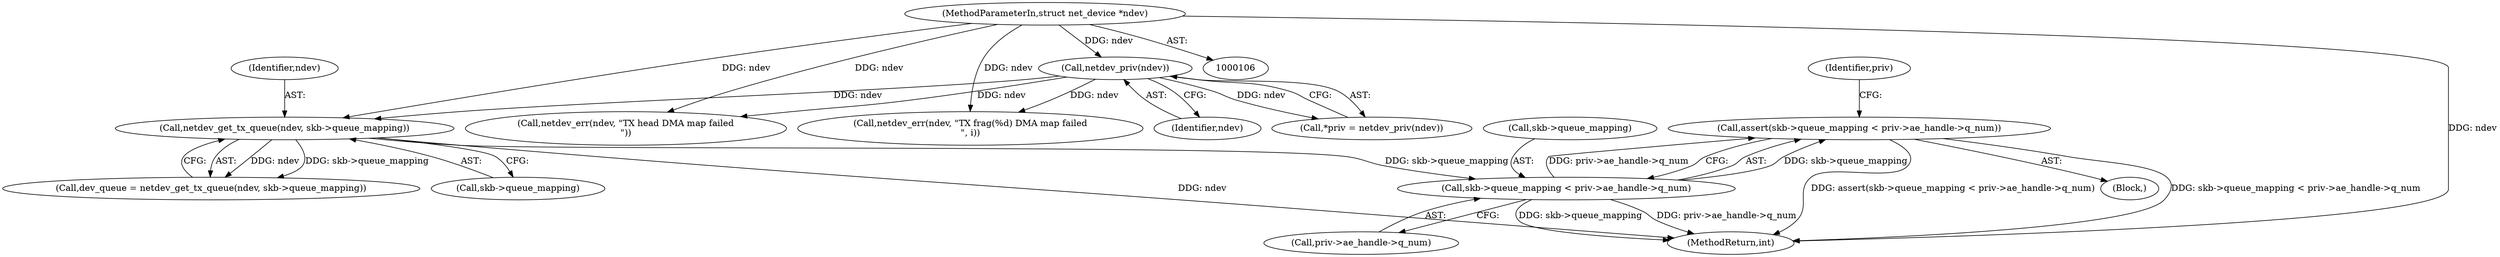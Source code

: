 digraph "0_linux_27463ad99f738ed93c7c8b3e2e5bc8c4853a2ff2_0@API" {
"1000302" [label="(Call,assert(skb->queue_mapping < priv->ae_handle->q_num))"];
"1000303" [label="(Call,skb->queue_mapping < priv->ae_handle->q_num)"];
"1000291" [label="(Call,netdev_get_tx_queue(ndev, skb->queue_mapping))"];
"1000114" [label="(Call,netdev_priv(ndev))"];
"1000107" [label="(MethodParameterIn,struct net_device *ndev)"];
"1000110" [label="(Block,)"];
"1000114" [label="(Call,netdev_priv(ndev))"];
"1000303" [label="(Call,skb->queue_mapping < priv->ae_handle->q_num)"];
"1000112" [label="(Call,*priv = netdev_priv(ndev))"];
"1000302" [label="(Call,assert(skb->queue_mapping < priv->ae_handle->q_num))"];
"1000293" [label="(Call,skb->queue_mapping)"];
"1000304" [label="(Call,skb->queue_mapping)"];
"1000107" [label="(MethodParameterIn,struct net_device *ndev)"];
"1000115" [label="(Identifier,ndev)"];
"1000307" [label="(Call,priv->ae_handle->q_num)"];
"1000289" [label="(Call,dev_queue = netdev_get_tx_queue(ndev, skb->queue_mapping))"];
"1000291" [label="(Call,netdev_get_tx_queue(ndev, skb->queue_mapping))"];
"1000195" [label="(Call,netdev_err(ndev, \"TX head DMA map failed\n\"))"];
"1000259" [label="(Call,netdev_err(ndev, \"TX frag(%d) DMA map failed\n\", i))"];
"1000292" [label="(Identifier,ndev)"];
"1000316" [label="(Identifier,priv)"];
"1000409" [label="(MethodReturn,int)"];
"1000302" -> "1000110"  [label="AST: "];
"1000302" -> "1000303"  [label="CFG: "];
"1000303" -> "1000302"  [label="AST: "];
"1000316" -> "1000302"  [label="CFG: "];
"1000302" -> "1000409"  [label="DDG: skb->queue_mapping < priv->ae_handle->q_num"];
"1000302" -> "1000409"  [label="DDG: assert(skb->queue_mapping < priv->ae_handle->q_num)"];
"1000303" -> "1000302"  [label="DDG: skb->queue_mapping"];
"1000303" -> "1000302"  [label="DDG: priv->ae_handle->q_num"];
"1000303" -> "1000307"  [label="CFG: "];
"1000304" -> "1000303"  [label="AST: "];
"1000307" -> "1000303"  [label="AST: "];
"1000303" -> "1000409"  [label="DDG: skb->queue_mapping"];
"1000303" -> "1000409"  [label="DDG: priv->ae_handle->q_num"];
"1000291" -> "1000303"  [label="DDG: skb->queue_mapping"];
"1000291" -> "1000289"  [label="AST: "];
"1000291" -> "1000293"  [label="CFG: "];
"1000292" -> "1000291"  [label="AST: "];
"1000293" -> "1000291"  [label="AST: "];
"1000289" -> "1000291"  [label="CFG: "];
"1000291" -> "1000409"  [label="DDG: ndev"];
"1000291" -> "1000289"  [label="DDG: ndev"];
"1000291" -> "1000289"  [label="DDG: skb->queue_mapping"];
"1000114" -> "1000291"  [label="DDG: ndev"];
"1000107" -> "1000291"  [label="DDG: ndev"];
"1000114" -> "1000112"  [label="AST: "];
"1000114" -> "1000115"  [label="CFG: "];
"1000115" -> "1000114"  [label="AST: "];
"1000112" -> "1000114"  [label="CFG: "];
"1000114" -> "1000112"  [label="DDG: ndev"];
"1000107" -> "1000114"  [label="DDG: ndev"];
"1000114" -> "1000195"  [label="DDG: ndev"];
"1000114" -> "1000259"  [label="DDG: ndev"];
"1000107" -> "1000106"  [label="AST: "];
"1000107" -> "1000409"  [label="DDG: ndev"];
"1000107" -> "1000195"  [label="DDG: ndev"];
"1000107" -> "1000259"  [label="DDG: ndev"];
}
